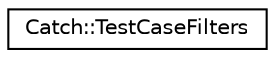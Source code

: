 digraph "Graphical Class Hierarchy"
{
  edge [fontname="Helvetica",fontsize="10",labelfontname="Helvetica",labelfontsize="10"];
  node [fontname="Helvetica",fontsize="10",shape=record];
  rankdir="LR";
  Node1 [label="Catch::TestCaseFilters",height=0.2,width=0.4,color="black", fillcolor="white", style="filled",URL="$d5/dc3/classCatch_1_1TestCaseFilters.html"];
}
